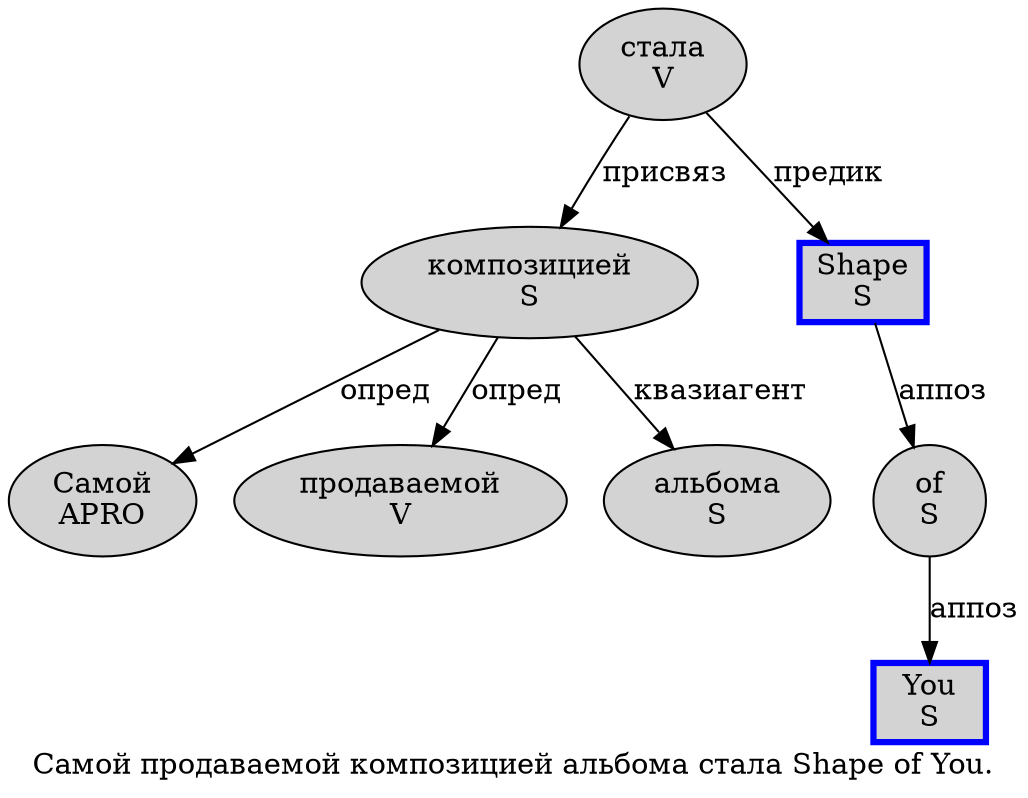 digraph SENTENCE_1273 {
	graph [label="Самой продаваемой композицией альбома стала Shape of You."]
	node [style=filled]
		0 [label="Самой
APRO" color="" fillcolor=lightgray penwidth=1 shape=ellipse]
		1 [label="продаваемой
V" color="" fillcolor=lightgray penwidth=1 shape=ellipse]
		2 [label="композицией
S" color="" fillcolor=lightgray penwidth=1 shape=ellipse]
		3 [label="альбома
S" color="" fillcolor=lightgray penwidth=1 shape=ellipse]
		4 [label="стала
V" color="" fillcolor=lightgray penwidth=1 shape=ellipse]
		5 [label="Shape
S" color=blue fillcolor=lightgray penwidth=3 shape=box]
		6 [label="of
S" color="" fillcolor=lightgray penwidth=1 shape=ellipse]
		7 [label="You
S" color=blue fillcolor=lightgray penwidth=3 shape=box]
			5 -> 6 [label="аппоз"]
			4 -> 2 [label="присвяз"]
			4 -> 5 [label="предик"]
			2 -> 0 [label="опред"]
			2 -> 1 [label="опред"]
			2 -> 3 [label="квазиагент"]
			6 -> 7 [label="аппоз"]
}